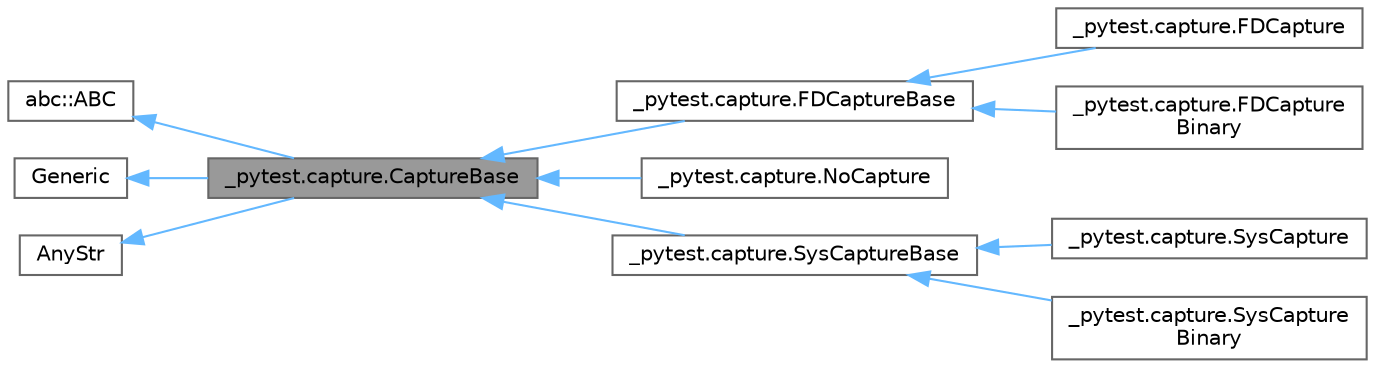 digraph "_pytest.capture.CaptureBase"
{
 // LATEX_PDF_SIZE
  bgcolor="transparent";
  edge [fontname=Helvetica,fontsize=10,labelfontname=Helvetica,labelfontsize=10];
  node [fontname=Helvetica,fontsize=10,shape=box,height=0.2,width=0.4];
  rankdir="LR";
  Node1 [id="Node000001",label="_pytest.capture.CaptureBase",height=0.2,width=0.4,color="gray40", fillcolor="grey60", style="filled", fontcolor="black",tooltip=" "];
  Node2 -> Node1 [id="edge1_Node000001_Node000002",dir="back",color="steelblue1",style="solid",tooltip=" "];
  Node2 [id="Node000002",label="abc::ABC",height=0.2,width=0.4,color="gray40", fillcolor="white", style="filled",tooltip=" "];
  Node3 -> Node1 [id="edge2_Node000001_Node000003",dir="back",color="steelblue1",style="solid",tooltip=" "];
  Node3 [id="Node000003",label="Generic",height=0.2,width=0.4,color="gray40", fillcolor="white", style="filled",tooltip=" "];
  Node4 -> Node1 [id="edge3_Node000001_Node000004",dir="back",color="steelblue1",style="solid",tooltip=" "];
  Node4 [id="Node000004",label="AnyStr",height=0.2,width=0.4,color="gray40", fillcolor="white", style="filled",tooltip=" "];
  Node1 -> Node5 [id="edge4_Node000001_Node000005",dir="back",color="steelblue1",style="solid",tooltip=" "];
  Node5 [id="Node000005",label="_pytest.capture.FDCaptureBase",height=0.2,width=0.4,color="gray40", fillcolor="white", style="filled",URL="$class__pytest_1_1capture_1_1FDCaptureBase.html",tooltip=" "];
  Node5 -> Node6 [id="edge5_Node000005_Node000006",dir="back",color="steelblue1",style="solid",tooltip=" "];
  Node6 [id="Node000006",label="_pytest.capture.FDCapture",height=0.2,width=0.4,color="gray40", fillcolor="white", style="filled",URL="$class__pytest_1_1capture_1_1FDCapture.html",tooltip=" "];
  Node5 -> Node7 [id="edge6_Node000005_Node000007",dir="back",color="steelblue1",style="solid",tooltip=" "];
  Node7 [id="Node000007",label="_pytest.capture.FDCapture\lBinary",height=0.2,width=0.4,color="gray40", fillcolor="white", style="filled",URL="$class__pytest_1_1capture_1_1FDCaptureBinary.html",tooltip=" "];
  Node1 -> Node8 [id="edge7_Node000001_Node000008",dir="back",color="steelblue1",style="solid",tooltip=" "];
  Node8 [id="Node000008",label="_pytest.capture.NoCapture",height=0.2,width=0.4,color="gray40", fillcolor="white", style="filled",URL="$class__pytest_1_1capture_1_1NoCapture.html",tooltip=" "];
  Node1 -> Node9 [id="edge8_Node000001_Node000009",dir="back",color="steelblue1",style="solid",tooltip=" "];
  Node9 [id="Node000009",label="_pytest.capture.SysCaptureBase",height=0.2,width=0.4,color="gray40", fillcolor="white", style="filled",URL="$class__pytest_1_1capture_1_1SysCaptureBase.html",tooltip=" "];
  Node9 -> Node10 [id="edge9_Node000009_Node000010",dir="back",color="steelblue1",style="solid",tooltip=" "];
  Node10 [id="Node000010",label="_pytest.capture.SysCapture",height=0.2,width=0.4,color="gray40", fillcolor="white", style="filled",URL="$class__pytest_1_1capture_1_1SysCapture.html",tooltip=" "];
  Node9 -> Node11 [id="edge10_Node000009_Node000011",dir="back",color="steelblue1",style="solid",tooltip=" "];
  Node11 [id="Node000011",label="_pytest.capture.SysCapture\lBinary",height=0.2,width=0.4,color="gray40", fillcolor="white", style="filled",URL="$class__pytest_1_1capture_1_1SysCaptureBinary.html",tooltip=" "];
}
